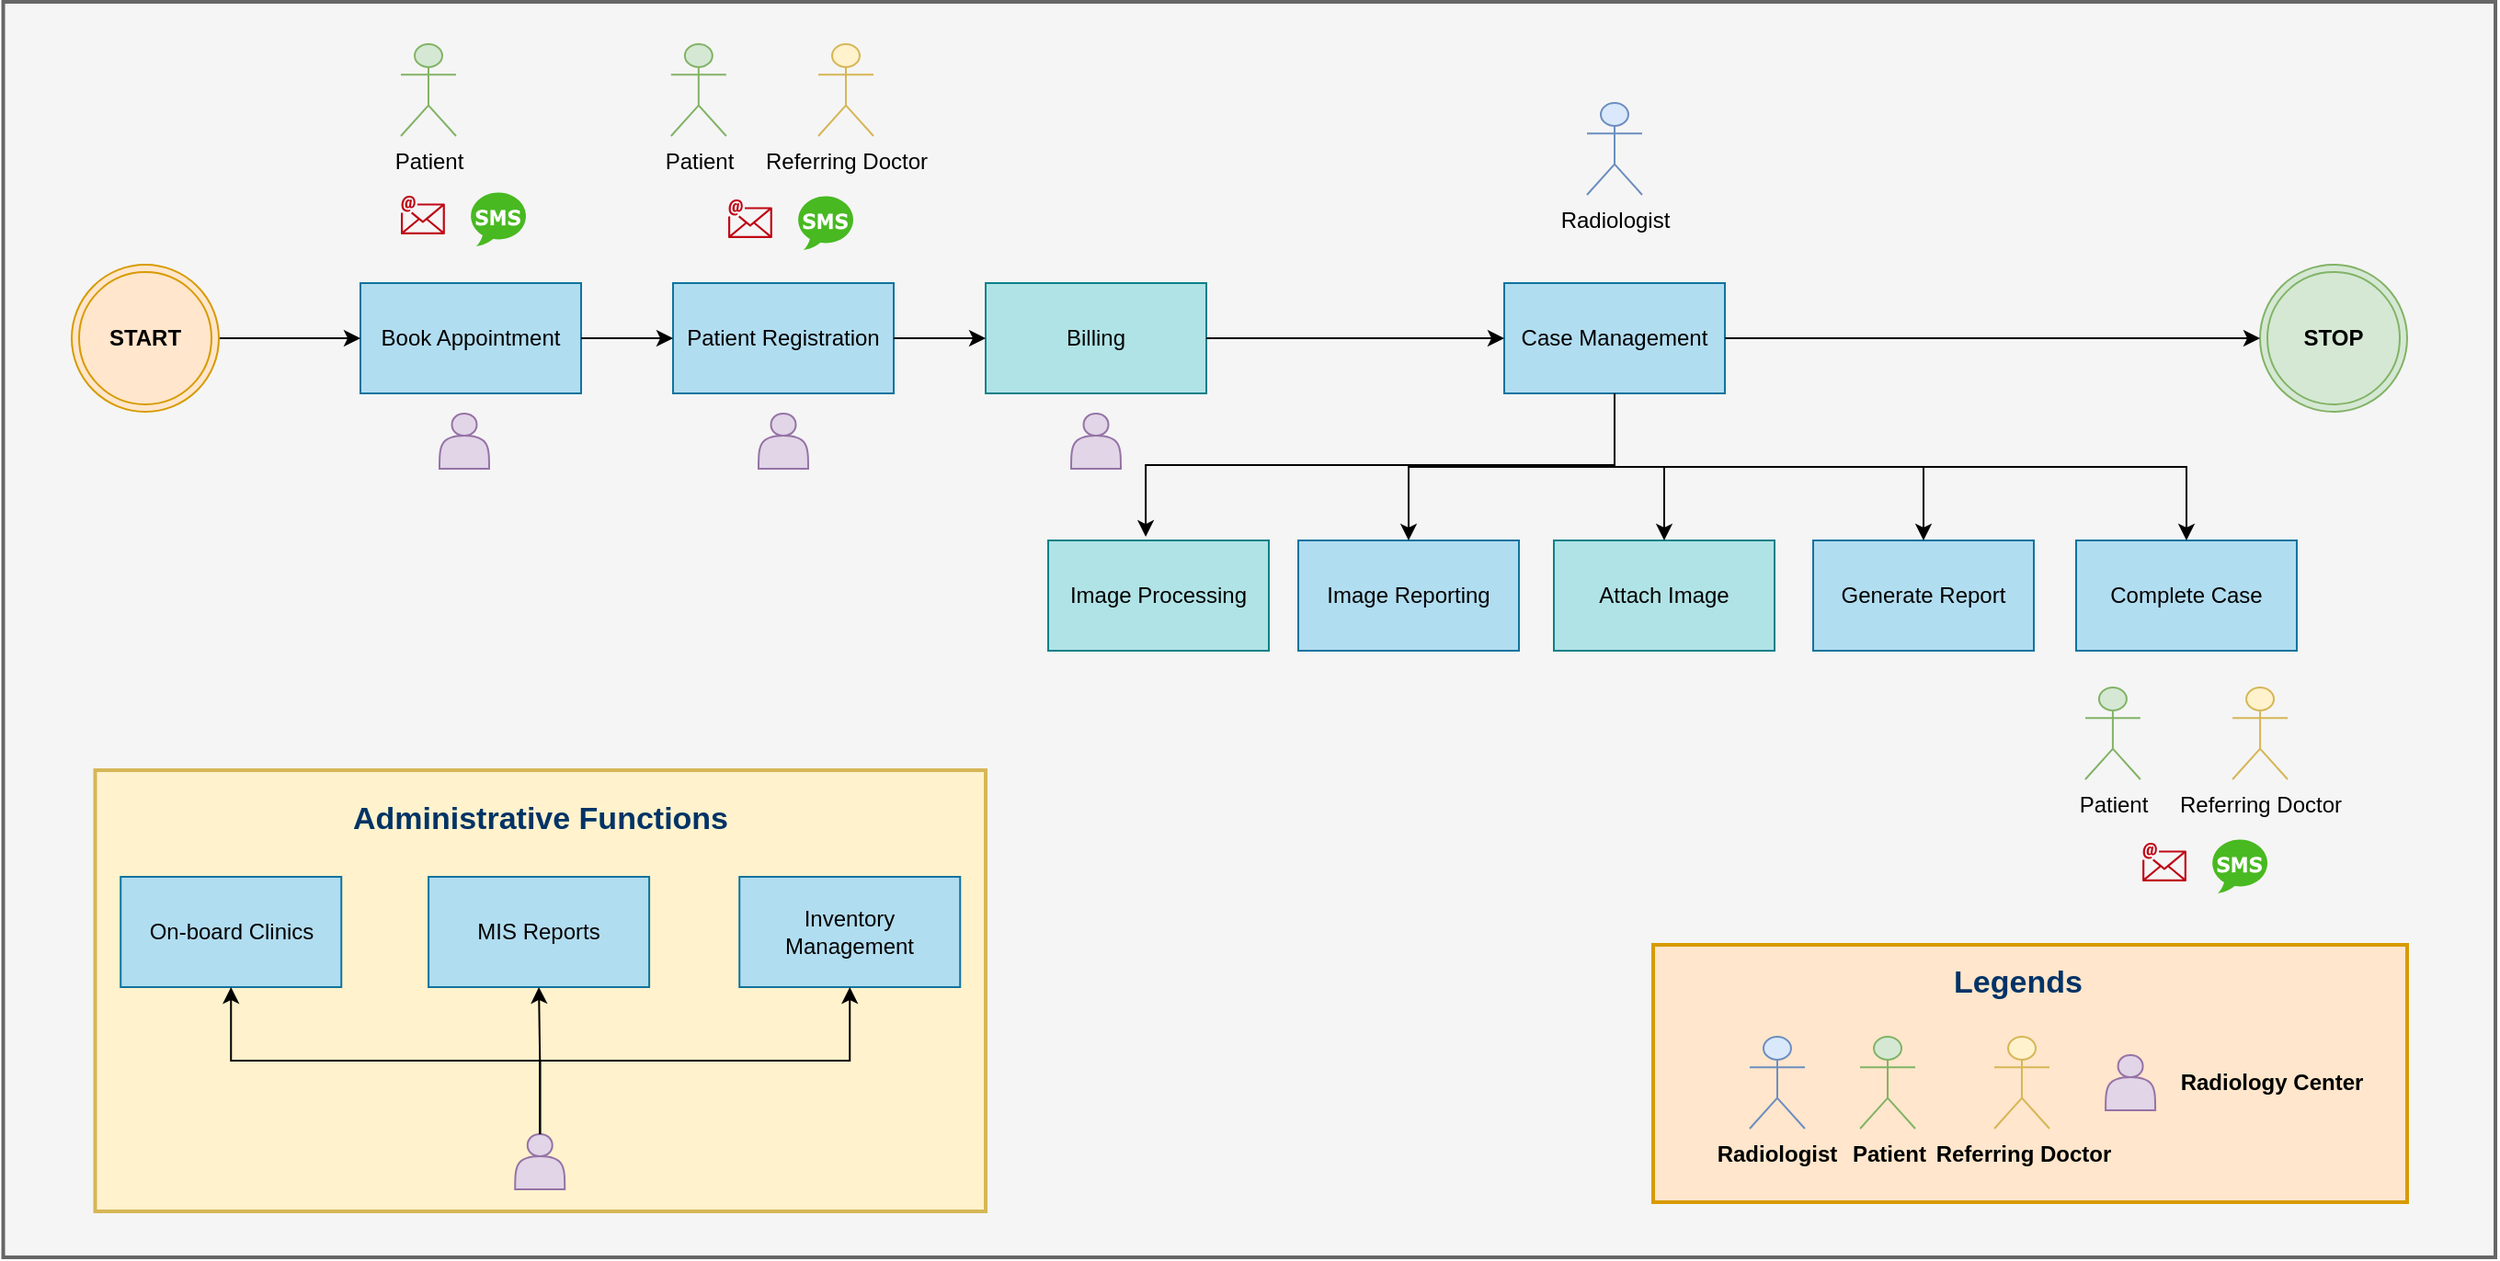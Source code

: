 <mxfile version="16.6.4" type="github">
  <diagram id="DTUDWaw7HAPkBmmaw32k" name="Page-1">
    <mxGraphModel dx="1896" dy="1005" grid="1" gridSize="10" guides="1" tooltips="1" connect="1" arrows="1" fold="1" page="1" pageScale="1" pageWidth="850" pageHeight="1100" math="0" shadow="0">
      <root>
        <mxCell id="0" />
        <mxCell id="1" parent="0" />
        <mxCell id="K_8VgHZnTsegJk7dObxU-91" value="" style="rounded=0;whiteSpace=wrap;html=1;fillColor=#f5f5f5;strokeWidth=2;strokeColor=#666666;fontColor=#333333;" vertex="1" parent="1">
          <mxGeometry x="64.75" y="137" width="1355.25" height="683" as="geometry" />
        </mxCell>
        <mxCell id="K_8VgHZnTsegJk7dObxU-92" value="Book Appointment" style="rounded=0;whiteSpace=wrap;html=1;fillColor=#b1ddf0;strokeColor=#10739e;" vertex="1" parent="1">
          <mxGeometry x="259" y="290" width="120" height="60" as="geometry" />
        </mxCell>
        <object label="Patient" Patient="" id="K_8VgHZnTsegJk7dObxU-93">
          <mxCell style="shape=umlActor;verticalLabelPosition=bottom;verticalAlign=top;html=1;outlineConnect=0;fillColor=#d5e8d4;strokeColor=#82b366;" vertex="1" parent="1">
            <mxGeometry x="281" y="160" width="30" height="50" as="geometry" />
          </mxCell>
        </object>
        <mxCell id="K_8VgHZnTsegJk7dObxU-94" value="Patient Registration" style="rounded=0;whiteSpace=wrap;html=1;fillColor=#b1ddf0;strokeColor=#10739e;" vertex="1" parent="1">
          <mxGeometry x="429" y="290" width="120" height="60" as="geometry" />
        </mxCell>
        <mxCell id="K_8VgHZnTsegJk7dObxU-95" value="Billing" style="rounded=0;whiteSpace=wrap;html=1;fillColor=#b0e3e6;strokeColor=#0e8088;" vertex="1" parent="1">
          <mxGeometry x="599" y="290" width="120" height="60" as="geometry" />
        </mxCell>
        <mxCell id="K_8VgHZnTsegJk7dObxU-96" value="" style="sketch=0;outlineConnect=0;fontColor=#232F3E;gradientColor=none;fillColor=#BF0816;strokeColor=none;dashed=0;verticalLabelPosition=bottom;verticalAlign=top;align=center;html=1;fontSize=12;fontStyle=0;aspect=fixed;shape=mxgraph.aws4.email;" vertex="1" parent="1">
          <mxGeometry x="281" y="238" width="23.92" height="30" as="geometry" />
        </mxCell>
        <mxCell id="K_8VgHZnTsegJk7dObxU-97" value="" style="dashed=0;outlineConnect=0;html=1;align=center;labelPosition=center;verticalLabelPosition=bottom;verticalAlign=top;shape=mxgraph.weblogos.sms;fillColor=#48B921;strokeColor=none" vertex="1" parent="1">
          <mxGeometry x="319" y="240" width="30" height="30" as="geometry" />
        </mxCell>
        <object label="Referring Doctor" Patient="" id="K_8VgHZnTsegJk7dObxU-98">
          <mxCell style="shape=umlActor;verticalLabelPosition=bottom;verticalAlign=top;html=1;outlineConnect=0;fillColor=#fff2cc;strokeColor=#d6b656;" vertex="1" parent="1">
            <mxGeometry x="508" y="160" width="30" height="50" as="geometry" />
          </mxCell>
        </object>
        <mxCell id="K_8VgHZnTsegJk7dObxU-99" value="" style="sketch=0;outlineConnect=0;fontColor=#232F3E;gradientColor=none;fillColor=#BF0816;strokeColor=none;dashed=0;verticalLabelPosition=bottom;verticalAlign=top;align=center;html=1;fontSize=12;fontStyle=0;aspect=fixed;shape=mxgraph.aws4.email;" vertex="1" parent="1">
          <mxGeometry x="459" y="240" width="23.92" height="30" as="geometry" />
        </mxCell>
        <mxCell id="K_8VgHZnTsegJk7dObxU-100" value="" style="dashed=0;outlineConnect=0;html=1;align=center;labelPosition=center;verticalLabelPosition=bottom;verticalAlign=top;shape=mxgraph.weblogos.sms;fillColor=#48B921;strokeColor=none" vertex="1" parent="1">
          <mxGeometry x="497" y="242" width="30" height="30" as="geometry" />
        </mxCell>
        <object label="Patient" Patient="" id="K_8VgHZnTsegJk7dObxU-101">
          <mxCell style="shape=umlActor;verticalLabelPosition=bottom;verticalAlign=top;html=1;outlineConnect=0;fillColor=#d5e8d4;strokeColor=#82b366;" vertex="1" parent="1">
            <mxGeometry x="427.92" y="160" width="30" height="50" as="geometry" />
          </mxCell>
        </object>
        <mxCell id="K_8VgHZnTsegJk7dObxU-102" value="Case Management" style="rounded=0;whiteSpace=wrap;html=1;fillColor=#b1ddf0;strokeColor=#10739e;" vertex="1" parent="1">
          <mxGeometry x="881" y="290" width="120" height="60" as="geometry" />
        </mxCell>
        <mxCell id="K_8VgHZnTsegJk7dObxU-103" value="Image Processing" style="rounded=0;whiteSpace=wrap;html=1;fillColor=#b0e3e6;strokeColor=#0e8088;" vertex="1" parent="1">
          <mxGeometry x="633" y="430" width="120" height="60" as="geometry" />
        </mxCell>
        <mxCell id="K_8VgHZnTsegJk7dObxU-104" value="" style="edgeStyle=segmentEdgeStyle;endArrow=classic;html=1;rounded=0;exitX=1;exitY=0.5;exitDx=0;exitDy=0;entryX=0;entryY=0.5;entryDx=0;entryDy=0;" edge="1" parent="1" source="K_8VgHZnTsegJk7dObxU-92" target="K_8VgHZnTsegJk7dObxU-94">
          <mxGeometry width="50" height="50" relative="1" as="geometry">
            <mxPoint x="399" y="410" as="sourcePoint" />
            <mxPoint x="449" y="360" as="targetPoint" />
          </mxGeometry>
        </mxCell>
        <mxCell id="K_8VgHZnTsegJk7dObxU-105" value="" style="edgeStyle=segmentEdgeStyle;endArrow=classic;html=1;rounded=0;exitX=1;exitY=0.5;exitDx=0;exitDy=0;entryX=0;entryY=0.5;entryDx=0;entryDy=0;" edge="1" parent="1" source="K_8VgHZnTsegJk7dObxU-94" target="K_8VgHZnTsegJk7dObxU-95">
          <mxGeometry width="50" height="50" relative="1" as="geometry">
            <mxPoint x="389" y="330" as="sourcePoint" />
            <mxPoint x="439" y="330" as="targetPoint" />
          </mxGeometry>
        </mxCell>
        <mxCell id="K_8VgHZnTsegJk7dObxU-106" value="" style="edgeStyle=segmentEdgeStyle;endArrow=classic;html=1;rounded=0;exitX=1;exitY=0.5;exitDx=0;exitDy=0;entryX=0;entryY=0.5;entryDx=0;entryDy=0;" edge="1" parent="1" source="K_8VgHZnTsegJk7dObxU-95" target="K_8VgHZnTsegJk7dObxU-102">
          <mxGeometry width="50" height="50" relative="1" as="geometry">
            <mxPoint x="399" y="340" as="sourcePoint" />
            <mxPoint x="449" y="340" as="targetPoint" />
          </mxGeometry>
        </mxCell>
        <mxCell id="K_8VgHZnTsegJk7dObxU-107" value="Image Reporting" style="rounded=0;whiteSpace=wrap;html=1;fillColor=#b1ddf0;strokeColor=#10739e;" vertex="1" parent="1">
          <mxGeometry x="769" y="430" width="120" height="60" as="geometry" />
        </mxCell>
        <mxCell id="K_8VgHZnTsegJk7dObxU-108" value="Attach Image" style="rounded=0;whiteSpace=wrap;html=1;fillColor=#b0e3e6;strokeColor=#0e8088;" vertex="1" parent="1">
          <mxGeometry x="908" y="430" width="120" height="60" as="geometry" />
        </mxCell>
        <mxCell id="K_8VgHZnTsegJk7dObxU-109" value="" style="edgeStyle=elbowEdgeStyle;elbow=vertical;endArrow=classic;html=1;rounded=0;entryX=0.5;entryY=0;entryDx=0;entryDy=0;exitX=0.5;exitY=1;exitDx=0;exitDy=0;" edge="1" parent="1" source="K_8VgHZnTsegJk7dObxU-102" target="K_8VgHZnTsegJk7dObxU-108">
          <mxGeometry width="50" height="50" relative="1" as="geometry">
            <mxPoint x="749" y="410" as="sourcePoint" />
            <mxPoint x="789" y="360" as="targetPoint" />
          </mxGeometry>
        </mxCell>
        <mxCell id="K_8VgHZnTsegJk7dObxU-110" value="" style="edgeStyle=elbowEdgeStyle;elbow=vertical;endArrow=classic;html=1;rounded=0;entryX=0.442;entryY=-0.033;entryDx=0;entryDy=0;entryPerimeter=0;exitX=0.5;exitY=1;exitDx=0;exitDy=0;" edge="1" parent="1" source="K_8VgHZnTsegJk7dObxU-102" target="K_8VgHZnTsegJk7dObxU-103">
          <mxGeometry width="50" height="50" relative="1" as="geometry">
            <mxPoint x="739" y="410" as="sourcePoint" />
            <mxPoint x="789" y="360" as="targetPoint" />
          </mxGeometry>
        </mxCell>
        <mxCell id="K_8VgHZnTsegJk7dObxU-111" value="Generate Report" style="rounded=0;whiteSpace=wrap;html=1;fillColor=#b1ddf0;strokeColor=#10739e;" vertex="1" parent="1">
          <mxGeometry x="1049" y="430" width="120" height="60" as="geometry" />
        </mxCell>
        <mxCell id="K_8VgHZnTsegJk7dObxU-112" value="" style="edgeStyle=elbowEdgeStyle;elbow=vertical;endArrow=classic;html=1;rounded=0;entryX=0.5;entryY=0;entryDx=0;entryDy=0;exitX=0.5;exitY=1;exitDx=0;exitDy=0;" edge="1" parent="1" source="K_8VgHZnTsegJk7dObxU-102" target="K_8VgHZnTsegJk7dObxU-111">
          <mxGeometry width="50" height="50" relative="1" as="geometry">
            <mxPoint x="739" y="400" as="sourcePoint" />
            <mxPoint x="789" y="350" as="targetPoint" />
          </mxGeometry>
        </mxCell>
        <mxCell id="K_8VgHZnTsegJk7dObxU-113" style="edgeStyle=orthogonalEdgeStyle;rounded=0;orthogonalLoop=1;jettySize=auto;html=1;exitX=1;exitY=0.5;exitDx=0;exitDy=0;" edge="1" parent="1" source="K_8VgHZnTsegJk7dObxU-114" target="K_8VgHZnTsegJk7dObxU-92">
          <mxGeometry relative="1" as="geometry" />
        </mxCell>
        <mxCell id="K_8VgHZnTsegJk7dObxU-114" value="&lt;b&gt;START&lt;/b&gt;" style="ellipse;shape=doubleEllipse;whiteSpace=wrap;html=1;aspect=fixed;fillColor=#ffe6cc;strokeColor=#d79b00;" vertex="1" parent="1">
          <mxGeometry x="102" y="280" width="80" height="80" as="geometry" />
        </mxCell>
        <mxCell id="K_8VgHZnTsegJk7dObxU-115" value="&lt;b&gt;STOP&lt;/b&gt;" style="ellipse;shape=doubleEllipse;whiteSpace=wrap;html=1;aspect=fixed;fillColor=#d5e8d4;strokeColor=#82b366;" vertex="1" parent="1">
          <mxGeometry x="1292" y="280" width="80" height="80" as="geometry" />
        </mxCell>
        <mxCell id="K_8VgHZnTsegJk7dObxU-116" value="Complete Case" style="rounded=0;whiteSpace=wrap;html=1;fillColor=#b1ddf0;strokeColor=#10739e;" vertex="1" parent="1">
          <mxGeometry x="1192" y="430" width="120" height="60" as="geometry" />
        </mxCell>
        <object label="Referring Doctor" Patient="" id="K_8VgHZnTsegJk7dObxU-117">
          <mxCell style="shape=umlActor;verticalLabelPosition=bottom;verticalAlign=top;html=1;outlineConnect=0;fillColor=#fff2cc;strokeColor=#d6b656;" vertex="1" parent="1">
            <mxGeometry x="1277.04" y="510" width="30" height="50" as="geometry" />
          </mxCell>
        </object>
        <mxCell id="K_8VgHZnTsegJk7dObxU-118" value="" style="sketch=0;outlineConnect=0;fontColor=#232F3E;gradientColor=none;fillColor=#BF0816;strokeColor=none;dashed=0;verticalLabelPosition=bottom;verticalAlign=top;align=center;html=1;fontSize=12;fontStyle=0;aspect=fixed;shape=mxgraph.aws4.email;" vertex="1" parent="1">
          <mxGeometry x="1228.04" y="590" width="23.92" height="30" as="geometry" />
        </mxCell>
        <mxCell id="K_8VgHZnTsegJk7dObxU-119" value="" style="dashed=0;outlineConnect=0;html=1;align=center;labelPosition=center;verticalLabelPosition=bottom;verticalAlign=top;shape=mxgraph.weblogos.sms;fillColor=#48B921;strokeColor=none" vertex="1" parent="1">
          <mxGeometry x="1266.04" y="592" width="30" height="30" as="geometry" />
        </mxCell>
        <object label="Patient" Patient="" id="K_8VgHZnTsegJk7dObxU-120">
          <mxCell style="shape=umlActor;verticalLabelPosition=bottom;verticalAlign=top;html=1;outlineConnect=0;fillColor=#d5e8d4;strokeColor=#82b366;" vertex="1" parent="1">
            <mxGeometry x="1196.96" y="510" width="30" height="50" as="geometry" />
          </mxCell>
        </object>
        <mxCell id="K_8VgHZnTsegJk7dObxU-121" value="" style="edgeStyle=segmentEdgeStyle;endArrow=classic;html=1;rounded=0;exitX=0.5;exitY=1;exitDx=0;exitDy=0;" edge="1" parent="1" source="K_8VgHZnTsegJk7dObxU-102" target="K_8VgHZnTsegJk7dObxU-116">
          <mxGeometry width="50" height="50" relative="1" as="geometry">
            <mxPoint x="559" y="330" as="sourcePoint" />
            <mxPoint x="609" y="330" as="targetPoint" />
            <Array as="points">
              <mxPoint x="941" y="390" />
              <mxPoint x="1252" y="390" />
            </Array>
          </mxGeometry>
        </mxCell>
        <mxCell id="K_8VgHZnTsegJk7dObxU-122" style="edgeStyle=orthogonalEdgeStyle;rounded=0;orthogonalLoop=1;jettySize=auto;html=1;exitX=1;exitY=0.5;exitDx=0;exitDy=0;entryX=0;entryY=0.5;entryDx=0;entryDy=0;" edge="1" parent="1" source="K_8VgHZnTsegJk7dObxU-102" target="K_8VgHZnTsegJk7dObxU-115">
          <mxGeometry relative="1" as="geometry">
            <mxPoint x="192" y="330" as="sourcePoint" />
            <mxPoint x="269" y="330" as="targetPoint" />
          </mxGeometry>
        </mxCell>
        <mxCell id="K_8VgHZnTsegJk7dObxU-123" value="" style="edgeStyle=elbowEdgeStyle;elbow=vertical;endArrow=classic;html=1;rounded=0;entryX=0.5;entryY=0;entryDx=0;entryDy=0;exitX=0.5;exitY=1;exitDx=0;exitDy=0;" edge="1" parent="1" source="K_8VgHZnTsegJk7dObxU-102" target="K_8VgHZnTsegJk7dObxU-107">
          <mxGeometry width="50" height="50" relative="1" as="geometry">
            <mxPoint x="951" y="360" as="sourcePoint" />
            <mxPoint x="696.04" y="438.02" as="targetPoint" />
          </mxGeometry>
        </mxCell>
        <object label="Radiologist" Patient="" id="K_8VgHZnTsegJk7dObxU-124">
          <mxCell style="shape=umlActor;verticalLabelPosition=bottom;verticalAlign=top;html=1;outlineConnect=0;fillColor=#dae8fc;strokeColor=#6c8ebf;" vertex="1" parent="1">
            <mxGeometry x="926" y="192" width="30" height="50" as="geometry" />
          </mxCell>
        </object>
        <mxCell id="K_8VgHZnTsegJk7dObxU-125" value="" style="shape=actor;whiteSpace=wrap;html=1;fillColor=#e1d5e7;strokeColor=#9673a6;" vertex="1" parent="1">
          <mxGeometry x="302" y="361" width="27" height="30" as="geometry" />
        </mxCell>
        <mxCell id="K_8VgHZnTsegJk7dObxU-126" value="" style="shape=actor;whiteSpace=wrap;html=1;fillColor=#e1d5e7;strokeColor=#9673a6;" vertex="1" parent="1">
          <mxGeometry x="475.5" y="361" width="27" height="30" as="geometry" />
        </mxCell>
        <mxCell id="K_8VgHZnTsegJk7dObxU-127" value="" style="shape=actor;whiteSpace=wrap;html=1;fillColor=#e1d5e7;strokeColor=#9673a6;" vertex="1" parent="1">
          <mxGeometry x="645.5" y="361" width="27" height="30" as="geometry" />
        </mxCell>
        <mxCell id="K_8VgHZnTsegJk7dObxU-128" value="" style="rounded=0;whiteSpace=wrap;html=1;fillColor=#ffe6cc;strokeWidth=2;strokeColor=#d79b00;" vertex="1" parent="1">
          <mxGeometry x="962" y="650" width="410" height="140" as="geometry" />
        </mxCell>
        <mxCell id="K_8VgHZnTsegJk7dObxU-129" value="Radiology Center" style="text;html=1;strokeColor=none;fillColor=none;align=center;verticalAlign=middle;whiteSpace=wrap;rounded=0;fontStyle=1" vertex="1" parent="1">
          <mxGeometry x="1246.12" y="710" width="104.96" height="30" as="geometry" />
        </mxCell>
        <mxCell id="K_8VgHZnTsegJk7dObxU-130" value="Legends" style="text;html=1;strokeColor=none;fillColor=none;align=center;verticalAlign=middle;whiteSpace=wrap;rounded=0;fontSize=17;fontStyle=1;fontColor=#003366;" vertex="1" parent="1">
          <mxGeometry x="1107.56" y="656" width="104.96" height="30" as="geometry" />
        </mxCell>
        <object label="Patient" Patient="" id="K_8VgHZnTsegJk7dObxU-131">
          <mxCell style="shape=umlActor;verticalLabelPosition=bottom;verticalAlign=top;html=1;outlineConnect=0;fillColor=#d5e8d4;strokeColor=#82b366;fontStyle=1" vertex="1" parent="1">
            <mxGeometry x="1074.52" y="700" width="30" height="50" as="geometry" />
          </mxCell>
        </object>
        <object label="Radiologist" Patient="" id="K_8VgHZnTsegJk7dObxU-132">
          <mxCell style="shape=umlActor;verticalLabelPosition=bottom;verticalAlign=top;html=1;outlineConnect=0;fillColor=#dae8fc;strokeColor=#6c8ebf;fontStyle=1" vertex="1" parent="1">
            <mxGeometry x="1014.48" y="700" width="30" height="50" as="geometry" />
          </mxCell>
        </object>
        <object label="Referring Doctor" Patient="" id="K_8VgHZnTsegJk7dObxU-133">
          <mxCell style="shape=umlActor;verticalLabelPosition=bottom;verticalAlign=top;html=1;outlineConnect=0;fillColor=#fff2cc;strokeColor=#d6b656;fontStyle=1" vertex="1" parent="1">
            <mxGeometry x="1147.52" y="700" width="30" height="50" as="geometry" />
          </mxCell>
        </object>
        <mxCell id="K_8VgHZnTsegJk7dObxU-134" value="" style="shape=actor;whiteSpace=wrap;html=1;fillColor=#e1d5e7;strokeColor=#9673a6;" vertex="1" parent="1">
          <mxGeometry x="1208.04" y="710" width="27" height="30" as="geometry" />
        </mxCell>
        <mxCell id="K_8VgHZnTsegJk7dObxU-135" value="" style="rounded=0;whiteSpace=wrap;html=1;fillColor=#fff2cc;strokeWidth=2;strokeColor=#d6b656;" vertex="1" parent="1">
          <mxGeometry x="114.75" y="555" width="484.25" height="240" as="geometry" />
        </mxCell>
        <mxCell id="K_8VgHZnTsegJk7dObxU-136" value="On-board Clinics" style="rounded=0;whiteSpace=wrap;html=1;fillColor=#b1ddf0;strokeColor=#10739e;" vertex="1" parent="1">
          <mxGeometry x="128.62" y="613" width="120" height="60" as="geometry" />
        </mxCell>
        <mxCell id="K_8VgHZnTsegJk7dObxU-137" value="" style="shape=actor;whiteSpace=wrap;html=1;fillColor=#e1d5e7;strokeColor=#9673a6;" vertex="1" parent="1">
          <mxGeometry x="343.12" y="753" width="27" height="30" as="geometry" />
        </mxCell>
        <mxCell id="K_8VgHZnTsegJk7dObxU-138" value="MIS Reports" style="rounded=0;whiteSpace=wrap;html=1;fillColor=#b1ddf0;strokeColor=#10739e;" vertex="1" parent="1">
          <mxGeometry x="296.04" y="613" width="120" height="60" as="geometry" />
        </mxCell>
        <mxCell id="K_8VgHZnTsegJk7dObxU-139" value="Inventory Management" style="rounded=0;whiteSpace=wrap;html=1;fillColor=#b1ddf0;strokeColor=#10739e;" vertex="1" parent="1">
          <mxGeometry x="465.12" y="613" width="120" height="60" as="geometry" />
        </mxCell>
        <mxCell id="K_8VgHZnTsegJk7dObxU-140" value="" style="edgeStyle=elbowEdgeStyle;elbow=vertical;endArrow=classic;html=1;rounded=0;entryX=0.5;entryY=1;entryDx=0;entryDy=0;exitX=0.5;exitY=0;exitDx=0;exitDy=0;" edge="1" parent="1" source="K_8VgHZnTsegJk7dObxU-137" target="K_8VgHZnTsegJk7dObxU-136">
          <mxGeometry width="50" height="50" relative="1" as="geometry">
            <mxPoint x="357.12" y="743" as="sourcePoint" />
            <mxPoint x="265.12" y="763" as="targetPoint" />
          </mxGeometry>
        </mxCell>
        <mxCell id="K_8VgHZnTsegJk7dObxU-141" value="" style="edgeStyle=elbowEdgeStyle;elbow=vertical;endArrow=classic;html=1;rounded=0;entryX=0.5;entryY=1;entryDx=0;entryDy=0;exitX=0.5;exitY=0;exitDx=0;exitDy=0;" edge="1" parent="1" source="K_8VgHZnTsegJk7dObxU-137" target="K_8VgHZnTsegJk7dObxU-138">
          <mxGeometry width="50" height="50" relative="1" as="geometry">
            <mxPoint x="385.12" y="743" as="sourcePoint" />
            <mxPoint x="495.12" y="753" as="targetPoint" />
          </mxGeometry>
        </mxCell>
        <mxCell id="K_8VgHZnTsegJk7dObxU-142" value="" style="edgeStyle=elbowEdgeStyle;elbow=vertical;endArrow=classic;html=1;rounded=0;entryX=0.5;entryY=1;entryDx=0;entryDy=0;exitX=0.5;exitY=0;exitDx=0;exitDy=0;" edge="1" parent="1" source="K_8VgHZnTsegJk7dObxU-137" target="K_8VgHZnTsegJk7dObxU-139">
          <mxGeometry width="50" height="50" relative="1" as="geometry">
            <mxPoint x="525.03" y="773" as="sourcePoint" />
            <mxPoint x="524.45" y="693" as="targetPoint" />
          </mxGeometry>
        </mxCell>
        <mxCell id="K_8VgHZnTsegJk7dObxU-143" value="Administrative Functions" style="text;html=1;strokeColor=none;fillColor=none;align=center;verticalAlign=middle;whiteSpace=wrap;rounded=0;fontSize=17;fontStyle=1;fontColor=#003366;" vertex="1" parent="1">
          <mxGeometry x="248.63" y="567" width="216.49" height="30" as="geometry" />
        </mxCell>
      </root>
    </mxGraphModel>
  </diagram>
</mxfile>

